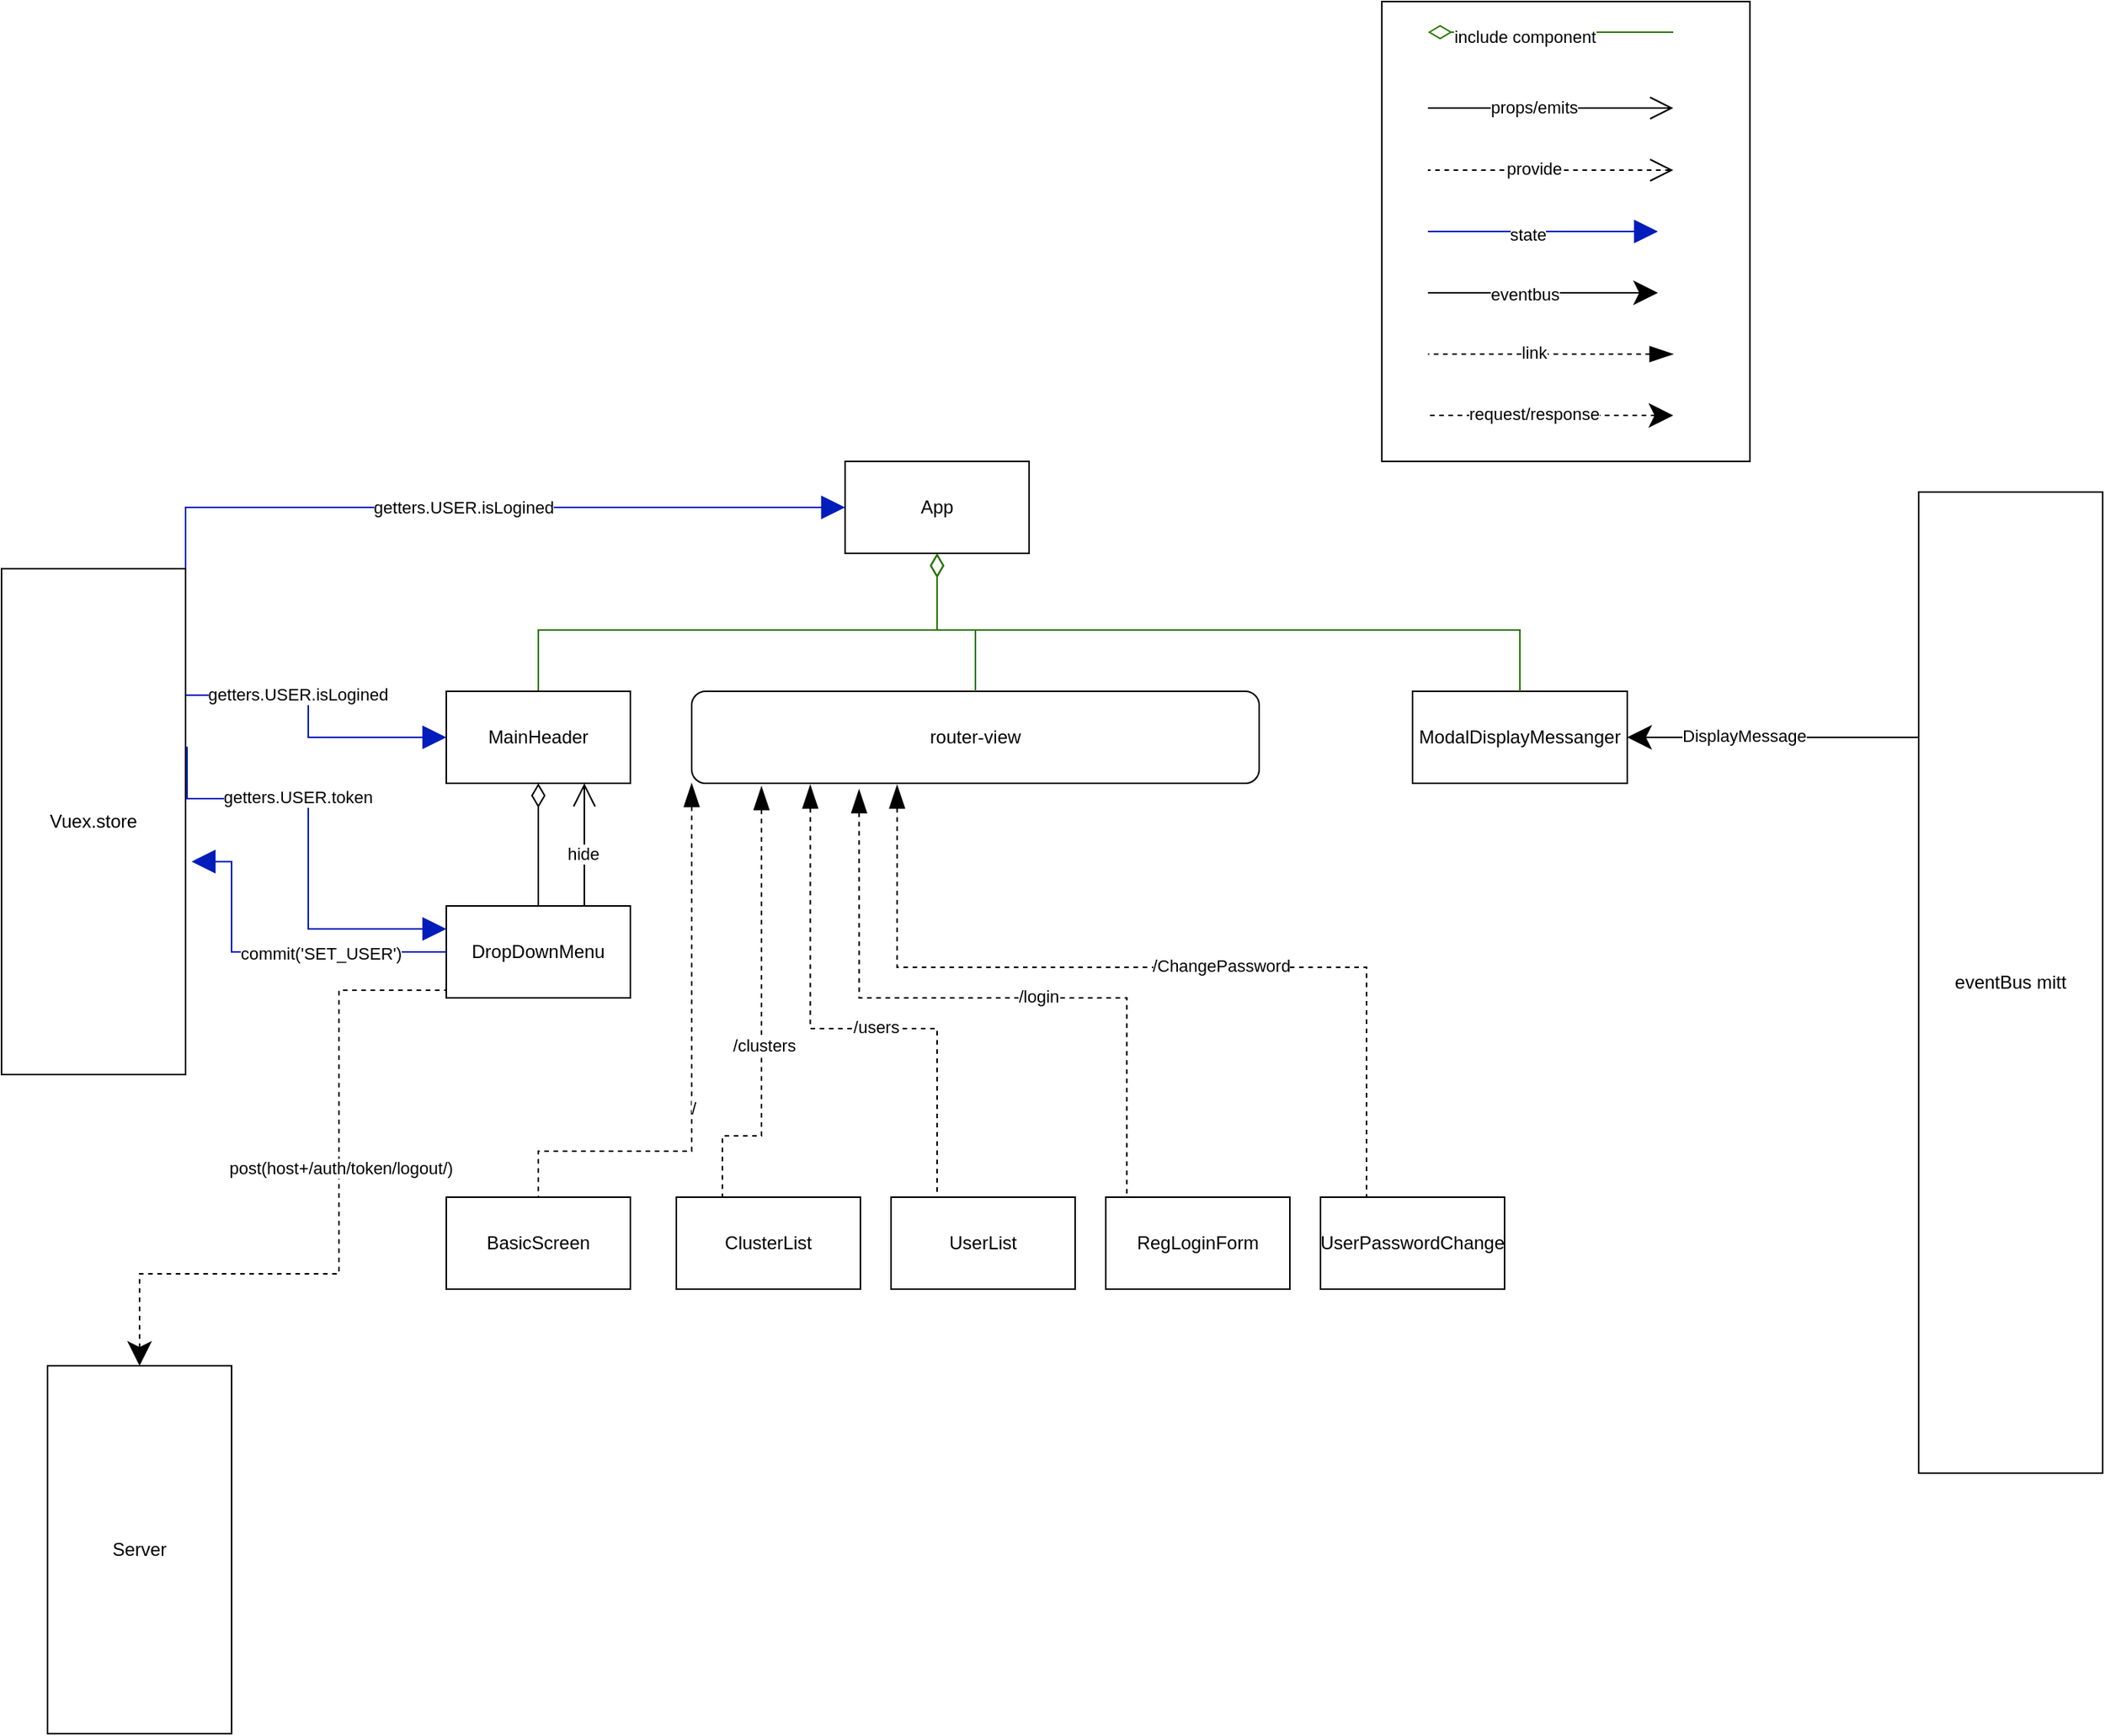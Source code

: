 <mxfile version="20.0.3" type="device" pages="2"><diagram id="BRg5sdqEhpMPduwk5DiK" name="App"><mxGraphModel dx="2352" dy="794" grid="1" gridSize="10" guides="1" tooltips="1" connect="1" arrows="1" fold="1" page="1" pageScale="1" pageWidth="827" pageHeight="1169" math="0" shadow="0"><root><mxCell id="0"/><mxCell id="1" parent="0"/><mxCell id="YlU4hmRFDypLsH3N8ewa-3" style="edgeStyle=orthogonalEdgeStyle;rounded=0;orthogonalLoop=1;jettySize=auto;html=1;exitX=0.5;exitY=1;exitDx=0;exitDy=0;entryX=0.5;entryY=0;entryDx=0;entryDy=0;startArrow=diamondThin;startFill=0;targetPerimeterSpacing=6;sourcePerimeterSpacing=4;endSize=7;startSize=13;endArrow=none;endFill=0;fillColor=#60a917;strokeColor=#2D7600;" edge="1" parent="1" source="YlU4hmRFDypLsH3N8ewa-1" target="YlU4hmRFDypLsH3N8ewa-2"><mxGeometry relative="1" as="geometry"/></mxCell><mxCell id="YlU4hmRFDypLsH3N8ewa-36" style="edgeStyle=orthogonalEdgeStyle;rounded=0;orthogonalLoop=1;jettySize=auto;html=1;exitX=0;exitY=0.5;exitDx=0;exitDy=0;entryX=1;entryY=0;entryDx=0;entryDy=0;startArrow=block;startFill=1;endArrow=none;endFill=0;startSize=13;endSize=13;sourcePerimeterSpacing=4;targetPerimeterSpacing=6;fillColor=#0050ef;strokeColor=#001DBC;" edge="1" parent="1" source="YlU4hmRFDypLsH3N8ewa-1" target="YlU4hmRFDypLsH3N8ewa-32"><mxGeometry relative="1" as="geometry"/></mxCell><mxCell id="YlU4hmRFDypLsH3N8ewa-37" value="getters.USER.isLogined" style="edgeLabel;html=1;align=center;verticalAlign=middle;resizable=0;points=[];" vertex="1" connectable="0" parent="YlU4hmRFDypLsH3N8ewa-36"><mxGeometry x="0.06" relative="1" as="geometry"><mxPoint as="offset"/></mxGeometry></mxCell><mxCell id="YlU4hmRFDypLsH3N8ewa-1" value="App" style="rounded=0;whiteSpace=wrap;html=1;" vertex="1" parent="1"><mxGeometry x="230" y="310" width="120" height="60" as="geometry"/></mxCell><mxCell id="YlU4hmRFDypLsH3N8ewa-33" style="edgeStyle=orthogonalEdgeStyle;rounded=0;orthogonalLoop=1;jettySize=auto;html=1;exitX=0;exitY=0.5;exitDx=0;exitDy=0;entryX=1;entryY=0.25;entryDx=0;entryDy=0;startArrow=block;startFill=1;endArrow=none;endFill=0;startSize=13;endSize=13;sourcePerimeterSpacing=4;targetPerimeterSpacing=6;fillColor=#0050ef;strokeColor=#001DBC;" edge="1" parent="1" source="YlU4hmRFDypLsH3N8ewa-2" target="YlU4hmRFDypLsH3N8ewa-32"><mxGeometry relative="1" as="geometry"/></mxCell><mxCell id="YlU4hmRFDypLsH3N8ewa-34" value="getters.USER.isLogined" style="edgeLabel;html=1;align=center;verticalAlign=middle;resizable=0;points=[];" vertex="1" connectable="0" parent="YlU4hmRFDypLsH3N8ewa-33"><mxGeometry x="0.265" y="-1" relative="1" as="geometry"><mxPoint as="offset"/></mxGeometry></mxCell><mxCell id="YlU4hmRFDypLsH3N8ewa-2" value="MainHeader" style="rounded=0;whiteSpace=wrap;html=1;" vertex="1" parent="1"><mxGeometry x="-30" y="460" width="120" height="60" as="geometry"/></mxCell><mxCell id="YlU4hmRFDypLsH3N8ewa-27" style="edgeStyle=orthogonalEdgeStyle;rounded=0;orthogonalLoop=1;jettySize=auto;html=1;exitX=1;exitY=0.5;exitDx=0;exitDy=0;entryX=0;entryY=0.25;entryDx=0;entryDy=0;startArrow=classic;startFill=1;endArrow=none;endFill=0;startSize=13;endSize=13;sourcePerimeterSpacing=4;targetPerimeterSpacing=6;" edge="1" parent="1" source="YlU4hmRFDypLsH3N8ewa-16" target="YlU4hmRFDypLsH3N8ewa-26"><mxGeometry relative="1" as="geometry"/></mxCell><mxCell id="YlU4hmRFDypLsH3N8ewa-28" value="DisplayMessage" style="edgeLabel;html=1;align=center;verticalAlign=middle;resizable=0;points=[];" vertex="1" connectable="0" parent="YlU4hmRFDypLsH3N8ewa-27"><mxGeometry x="-0.203" y="1" relative="1" as="geometry"><mxPoint as="offset"/></mxGeometry></mxCell><mxCell id="YlU4hmRFDypLsH3N8ewa-16" value="ModalDisplayMessanger" style="rounded=0;whiteSpace=wrap;html=1;" vertex="1" parent="1"><mxGeometry x="600" y="460" width="140" height="60" as="geometry"/></mxCell><mxCell id="YlU4hmRFDypLsH3N8ewa-20" style="edgeStyle=orthogonalEdgeStyle;rounded=0;orthogonalLoop=1;jettySize=auto;html=1;exitX=0.5;exitY=1;exitDx=0;exitDy=0;entryX=0.5;entryY=0;entryDx=0;entryDy=0;startArrow=diamondThin;startFill=0;targetPerimeterSpacing=6;sourcePerimeterSpacing=4;endSize=7;startSize=13;endArrow=none;endFill=0;fillColor=#60a917;strokeColor=#2D7600;" edge="1" parent="1" source="YlU4hmRFDypLsH3N8ewa-1" target="YlU4hmRFDypLsH3N8ewa-16"><mxGeometry relative="1" as="geometry"><mxPoint x="300" y="380" as="sourcePoint"/><mxPoint x="140" y="470" as="targetPoint"/></mxGeometry></mxCell><mxCell id="YlU4hmRFDypLsH3N8ewa-26" value="eventBus mitt" style="rounded=0;whiteSpace=wrap;html=1;" vertex="1" parent="1"><mxGeometry x="930" y="330" width="120" height="640" as="geometry"/></mxCell><mxCell id="YlU4hmRFDypLsH3N8ewa-30" value="DropDownMenu" style="rounded=0;whiteSpace=wrap;html=1;" vertex="1" parent="1"><mxGeometry x="-30" y="600" width="120" height="60" as="geometry"/></mxCell><mxCell id="YlU4hmRFDypLsH3N8ewa-31" style="edgeStyle=orthogonalEdgeStyle;rounded=0;orthogonalLoop=1;jettySize=auto;html=1;exitX=0.5;exitY=1;exitDx=0;exitDy=0;entryX=0.5;entryY=0;entryDx=0;entryDy=0;startArrow=diamondThin;startFill=0;targetPerimeterSpacing=6;sourcePerimeterSpacing=4;endSize=7;startSize=13;endArrow=none;endFill=0;" edge="1" parent="1" source="YlU4hmRFDypLsH3N8ewa-2" target="YlU4hmRFDypLsH3N8ewa-30"><mxGeometry relative="1" as="geometry"><mxPoint x="300" y="380" as="sourcePoint"/><mxPoint x="140" y="470" as="targetPoint"/></mxGeometry></mxCell><mxCell id="YlU4hmRFDypLsH3N8ewa-32" value="Vuex.store" style="rounded=0;whiteSpace=wrap;html=1;" vertex="1" parent="1"><mxGeometry x="-320" y="380" width="120" height="330" as="geometry"/></mxCell><mxCell id="YlU4hmRFDypLsH3N8ewa-42" value="router-view" style="rounded=1;whiteSpace=wrap;html=1;" vertex="1" parent="1"><mxGeometry x="130" y="460" width="370" height="60" as="geometry"/></mxCell><mxCell id="YlU4hmRFDypLsH3N8ewa-43" style="edgeStyle=orthogonalEdgeStyle;rounded=0;orthogonalLoop=1;jettySize=auto;html=1;exitX=0.5;exitY=1;exitDx=0;exitDy=0;entryX=0.5;entryY=0;entryDx=0;entryDy=0;startArrow=diamondThin;startFill=0;targetPerimeterSpacing=6;sourcePerimeterSpacing=4;endSize=7;startSize=13;endArrow=none;endFill=0;fillColor=#60a917;strokeColor=#2D7600;" edge="1" parent="1" source="YlU4hmRFDypLsH3N8ewa-1" target="YlU4hmRFDypLsH3N8ewa-42"><mxGeometry relative="1" as="geometry"><mxPoint x="360" y="350" as="sourcePoint"/><mxPoint x="540" y="440" as="targetPoint"/></mxGeometry></mxCell><mxCell id="YlU4hmRFDypLsH3N8ewa-44" style="edgeStyle=orthogonalEdgeStyle;rounded=0;orthogonalLoop=1;jettySize=auto;html=1;exitX=0.75;exitY=1;exitDx=0;exitDy=0;startArrow=open;startFill=0;targetPerimeterSpacing=6;sourcePerimeterSpacing=4;endSize=7;startSize=13;endArrow=none;endFill=0;entryX=0.75;entryY=0;entryDx=0;entryDy=0;" edge="1" parent="1" source="YlU4hmRFDypLsH3N8ewa-2" target="YlU4hmRFDypLsH3N8ewa-30"><mxGeometry relative="1" as="geometry"><mxPoint x="390" y="600" as="sourcePoint"/><mxPoint x="230" y="600" as="targetPoint"/></mxGeometry></mxCell><mxCell id="YlU4hmRFDypLsH3N8ewa-45" value="hide" style="edgeLabel;html=1;align=center;verticalAlign=middle;resizable=0;points=[];" vertex="1" connectable="0" parent="YlU4hmRFDypLsH3N8ewa-44"><mxGeometry x="0.138" y="-1" relative="1" as="geometry"><mxPoint as="offset"/></mxGeometry></mxCell><mxCell id="YlU4hmRFDypLsH3N8ewa-48" style="edgeStyle=orthogonalEdgeStyle;rounded=0;orthogonalLoop=1;jettySize=auto;html=1;exitX=0;exitY=0.25;exitDx=0;exitDy=0;entryX=1.008;entryY=0.352;entryDx=0;entryDy=0;startArrow=block;startFill=1;endArrow=none;endFill=0;startSize=13;endSize=13;sourcePerimeterSpacing=4;targetPerimeterSpacing=6;entryPerimeter=0;fillColor=#0050ef;strokeColor=#001DBC;" edge="1" parent="1" source="YlU4hmRFDypLsH3N8ewa-30" target="YlU4hmRFDypLsH3N8ewa-32"><mxGeometry relative="1" as="geometry"><mxPoint x="70.0" y="500" as="sourcePoint"/><mxPoint x="-140.0" y="482.5" as="targetPoint"/><Array as="points"><mxPoint x="-120" y="615"/><mxPoint x="-120" y="530"/><mxPoint x="-199" y="530"/></Array></mxGeometry></mxCell><mxCell id="YlU4hmRFDypLsH3N8ewa-49" value="getters.USER.token" style="edgeLabel;html=1;align=center;verticalAlign=middle;resizable=0;points=[];" vertex="1" connectable="0" parent="YlU4hmRFDypLsH3N8ewa-48"><mxGeometry x="0.265" y="-1" relative="1" as="geometry"><mxPoint as="offset"/></mxGeometry></mxCell><mxCell id="YlU4hmRFDypLsH3N8ewa-50" value="Server" style="rounded=0;whiteSpace=wrap;html=1;" vertex="1" parent="1"><mxGeometry x="-290" y="900" width="120" height="240" as="geometry"/></mxCell><mxCell id="YlU4hmRFDypLsH3N8ewa-53" style="edgeStyle=orthogonalEdgeStyle;rounded=0;orthogonalLoop=1;jettySize=auto;html=1;exitX=0.5;exitY=0;exitDx=0;exitDy=0;startArrow=classic;startFill=1;targetPerimeterSpacing=6;sourcePerimeterSpacing=4;endSize=7;startSize=13;endArrow=none;endFill=0;dashed=1;entryX=0;entryY=0.75;entryDx=0;entryDy=0;" edge="1" parent="1" source="YlU4hmRFDypLsH3N8ewa-50" target="YlU4hmRFDypLsH3N8ewa-30"><mxGeometry relative="1" as="geometry"><mxPoint x="110" y="790" as="sourcePoint"/><mxPoint x="-50" y="790" as="targetPoint"/><Array as="points"><mxPoint x="-230" y="840"/><mxPoint x="-100" y="840"/><mxPoint x="-100" y="655"/><mxPoint x="-30" y="655"/></Array></mxGeometry></mxCell><mxCell id="YlU4hmRFDypLsH3N8ewa-54" value="post(host+/auth/token/logout/)" style="edgeLabel;html=1;align=center;verticalAlign=middle;resizable=0;points=[];" vertex="1" connectable="0" parent="YlU4hmRFDypLsH3N8ewa-53"><mxGeometry x="0.138" y="-1" relative="1" as="geometry"><mxPoint as="offset"/></mxGeometry></mxCell><mxCell id="YlU4hmRFDypLsH3N8ewa-55" value="" style="group" vertex="1" connectable="0" parent="1"><mxGeometry x="580" y="10" width="240" height="300" as="geometry"/></mxCell><mxCell id="YlU4hmRFDypLsH3N8ewa-13" value="" style="rounded=0;whiteSpace=wrap;html=1;" vertex="1" parent="YlU4hmRFDypLsH3N8ewa-55"><mxGeometry width="240" height="300" as="geometry"/></mxCell><mxCell id="YlU4hmRFDypLsH3N8ewa-4" style="edgeStyle=orthogonalEdgeStyle;rounded=0;orthogonalLoop=1;jettySize=auto;html=1;startArrow=none;startFill=0;targetPerimeterSpacing=6;sourcePerimeterSpacing=4;endSize=13;startSize=13;endArrow=diamondThin;endFill=0;fillColor=#60a917;strokeColor=#2D7600;" edge="1" parent="YlU4hmRFDypLsH3N8ewa-55"><mxGeometry relative="1" as="geometry"><mxPoint x="190" y="20" as="sourcePoint"/><mxPoint x="30" y="20" as="targetPoint"/></mxGeometry></mxCell><mxCell id="YlU4hmRFDypLsH3N8ewa-5" value="include component" style="edgeLabel;html=1;align=center;verticalAlign=middle;resizable=0;points=[];" vertex="1" connectable="0" parent="YlU4hmRFDypLsH3N8ewa-4"><mxGeometry x="0.225" y="3" relative="1" as="geometry"><mxPoint x="1" as="offset"/></mxGeometry></mxCell><mxCell id="YlU4hmRFDypLsH3N8ewa-6" style="edgeStyle=orthogonalEdgeStyle;rounded=0;orthogonalLoop=1;jettySize=auto;html=1;exitX=0.5;exitY=1;exitDx=0;exitDy=0;startArrow=open;startFill=0;targetPerimeterSpacing=6;sourcePerimeterSpacing=4;endSize=7;startSize=13;endArrow=none;endFill=0;" edge="1" parent="YlU4hmRFDypLsH3N8ewa-55"><mxGeometry relative="1" as="geometry"><mxPoint x="190" y="69.5" as="sourcePoint"/><mxPoint x="30" y="69.5" as="targetPoint"/></mxGeometry></mxCell><mxCell id="YlU4hmRFDypLsH3N8ewa-7" value="props/emits" style="edgeLabel;html=1;align=center;verticalAlign=middle;resizable=0;points=[];" vertex="1" connectable="0" parent="YlU4hmRFDypLsH3N8ewa-6"><mxGeometry x="0.138" y="-1" relative="1" as="geometry"><mxPoint as="offset"/></mxGeometry></mxCell><mxCell id="YlU4hmRFDypLsH3N8ewa-8" style="edgeStyle=orthogonalEdgeStyle;rounded=0;orthogonalLoop=1;jettySize=auto;html=1;exitX=0.5;exitY=1;exitDx=0;exitDy=0;startArrow=open;startFill=0;targetPerimeterSpacing=6;sourcePerimeterSpacing=4;endSize=7;startSize=13;endArrow=none;endFill=0;dashed=1;" edge="1" parent="YlU4hmRFDypLsH3N8ewa-55"><mxGeometry relative="1" as="geometry"><mxPoint x="190" y="110" as="sourcePoint"/><mxPoint x="30" y="110" as="targetPoint"/></mxGeometry></mxCell><mxCell id="YlU4hmRFDypLsH3N8ewa-9" value="provide" style="edgeLabel;html=1;align=center;verticalAlign=middle;resizable=0;points=[];" vertex="1" connectable="0" parent="YlU4hmRFDypLsH3N8ewa-8"><mxGeometry x="0.138" y="-1" relative="1" as="geometry"><mxPoint as="offset"/></mxGeometry></mxCell><mxCell id="YlU4hmRFDypLsH3N8ewa-10" value="" style="endArrow=block;html=1;rounded=0;startSize=13;endSize=13;sourcePerimeterSpacing=4;targetPerimeterSpacing=6;startArrow=none;startFill=0;endFill=1;fillColor=#0050ef;strokeColor=#001DBC;" edge="1" parent="YlU4hmRFDypLsH3N8ewa-55"><mxGeometry width="50" height="50" relative="1" as="geometry"><mxPoint x="30" y="150" as="sourcePoint"/><mxPoint x="180" y="150" as="targetPoint"/></mxGeometry></mxCell><mxCell id="YlU4hmRFDypLsH3N8ewa-12" value="state" style="edgeLabel;html=1;align=center;verticalAlign=middle;resizable=0;points=[];" vertex="1" connectable="0" parent="YlU4hmRFDypLsH3N8ewa-10"><mxGeometry x="-0.133" y="-2" relative="1" as="geometry"><mxPoint as="offset"/></mxGeometry></mxCell><mxCell id="YlU4hmRFDypLsH3N8ewa-21" value="" style="endArrow=classic;html=1;rounded=0;startSize=13;endSize=13;sourcePerimeterSpacing=4;targetPerimeterSpacing=6;startArrow=none;startFill=0;endFill=1;" edge="1" parent="YlU4hmRFDypLsH3N8ewa-55"><mxGeometry width="50" height="50" relative="1" as="geometry"><mxPoint x="30" y="190" as="sourcePoint"/><mxPoint x="180" y="190" as="targetPoint"/></mxGeometry></mxCell><mxCell id="YlU4hmRFDypLsH3N8ewa-25" value="eventbus" style="edgeLabel;html=1;align=center;verticalAlign=middle;resizable=0;points=[];" vertex="1" connectable="0" parent="YlU4hmRFDypLsH3N8ewa-21"><mxGeometry x="-0.16" y="-1" relative="1" as="geometry"><mxPoint as="offset"/></mxGeometry></mxCell><mxCell id="YlU4hmRFDypLsH3N8ewa-40" style="edgeStyle=orthogonalEdgeStyle;rounded=0;orthogonalLoop=1;jettySize=auto;html=1;exitX=0.5;exitY=1;exitDx=0;exitDy=0;startArrow=blockThin;startFill=1;targetPerimeterSpacing=6;sourcePerimeterSpacing=4;endSize=7;startSize=13;endArrow=none;endFill=0;dashed=1;" edge="1" parent="YlU4hmRFDypLsH3N8ewa-55"><mxGeometry relative="1" as="geometry"><mxPoint x="190" y="230" as="sourcePoint"/><mxPoint x="30" y="230" as="targetPoint"/></mxGeometry></mxCell><mxCell id="YlU4hmRFDypLsH3N8ewa-41" value="link" style="edgeLabel;html=1;align=center;verticalAlign=middle;resizable=0;points=[];" vertex="1" connectable="0" parent="YlU4hmRFDypLsH3N8ewa-40"><mxGeometry x="0.138" y="-1" relative="1" as="geometry"><mxPoint as="offset"/></mxGeometry></mxCell><mxCell id="YlU4hmRFDypLsH3N8ewa-46" style="edgeStyle=orthogonalEdgeStyle;rounded=0;orthogonalLoop=1;jettySize=auto;html=1;exitX=0.5;exitY=1;exitDx=0;exitDy=0;startArrow=classic;startFill=1;targetPerimeterSpacing=6;sourcePerimeterSpacing=4;endSize=7;startSize=13;endArrow=none;endFill=0;dashed=1;" edge="1" parent="YlU4hmRFDypLsH3N8ewa-55"><mxGeometry relative="1" as="geometry"><mxPoint x="190" y="270" as="sourcePoint"/><mxPoint x="30" y="270" as="targetPoint"/></mxGeometry></mxCell><mxCell id="YlU4hmRFDypLsH3N8ewa-47" value="request/response" style="edgeLabel;html=1;align=center;verticalAlign=middle;resizable=0;points=[];" vertex="1" connectable="0" parent="YlU4hmRFDypLsH3N8ewa-46"><mxGeometry x="0.138" y="-1" relative="1" as="geometry"><mxPoint as="offset"/></mxGeometry></mxCell><mxCell id="YlU4hmRFDypLsH3N8ewa-56" value="BasicScreen" style="rounded=0;whiteSpace=wrap;html=1;" vertex="1" parent="1"><mxGeometry x="-30" y="790" width="120" height="60" as="geometry"/></mxCell><mxCell id="YlU4hmRFDypLsH3N8ewa-57" style="edgeStyle=orthogonalEdgeStyle;rounded=0;orthogonalLoop=1;jettySize=auto;html=1;startArrow=blockThin;startFill=1;targetPerimeterSpacing=6;sourcePerimeterSpacing=4;endSize=7;startSize=13;endArrow=none;endFill=0;dashed=1;entryX=0.5;entryY=0;entryDx=0;entryDy=0;exitX=0;exitY=1;exitDx=0;exitDy=0;" edge="1" parent="1" source="YlU4hmRFDypLsH3N8ewa-42" target="YlU4hmRFDypLsH3N8ewa-56"><mxGeometry relative="1" as="geometry"><mxPoint x="250" y="520" as="sourcePoint"/><mxPoint x="240" y="800" as="targetPoint"/><Array as="points"><mxPoint x="130" y="760"/><mxPoint x="30" y="760"/></Array></mxGeometry></mxCell><mxCell id="YlU4hmRFDypLsH3N8ewa-59" value="/" style="edgeLabel;html=1;align=center;verticalAlign=middle;resizable=0;points=[];" vertex="1" connectable="0" parent="YlU4hmRFDypLsH3N8ewa-57"><mxGeometry x="0.147" y="1" relative="1" as="geometry"><mxPoint as="offset"/></mxGeometry></mxCell><mxCell id="YlU4hmRFDypLsH3N8ewa-60" value="ClusterList" style="rounded=0;whiteSpace=wrap;html=1;" vertex="1" parent="1"><mxGeometry x="120" y="790" width="120" height="60" as="geometry"/></mxCell><mxCell id="YlU4hmRFDypLsH3N8ewa-61" style="edgeStyle=orthogonalEdgeStyle;rounded=0;orthogonalLoop=1;jettySize=auto;html=1;startArrow=blockThin;startFill=1;targetPerimeterSpacing=6;sourcePerimeterSpacing=4;endSize=7;startSize=13;endArrow=none;endFill=0;dashed=1;entryX=0.25;entryY=0;entryDx=0;entryDy=0;exitX=0.123;exitY=1.033;exitDx=0;exitDy=0;exitPerimeter=0;" edge="1" parent="1" source="YlU4hmRFDypLsH3N8ewa-42" target="YlU4hmRFDypLsH3N8ewa-60"><mxGeometry relative="1" as="geometry"><mxPoint x="200" y="530" as="sourcePoint"/><mxPoint x="160" y="790" as="targetPoint"/><Array as="points"><mxPoint x="176" y="750"/><mxPoint x="150" y="750"/></Array></mxGeometry></mxCell><mxCell id="YlU4hmRFDypLsH3N8ewa-62" value="/clusters" style="edgeLabel;html=1;align=center;verticalAlign=middle;resizable=0;points=[];" vertex="1" connectable="0" parent="YlU4hmRFDypLsH3N8ewa-61"><mxGeometry x="0.147" y="1" relative="1" as="geometry"><mxPoint as="offset"/></mxGeometry></mxCell><mxCell id="YlU4hmRFDypLsH3N8ewa-63" value="UserList" style="rounded=0;whiteSpace=wrap;html=1;" vertex="1" parent="1"><mxGeometry x="260" y="790" width="120" height="60" as="geometry"/></mxCell><mxCell id="YlU4hmRFDypLsH3N8ewa-65" style="edgeStyle=orthogonalEdgeStyle;rounded=0;orthogonalLoop=1;jettySize=auto;html=1;startArrow=blockThin;startFill=1;targetPerimeterSpacing=6;sourcePerimeterSpacing=4;endSize=7;startSize=13;endArrow=none;endFill=0;dashed=1;entryX=0.25;entryY=0;entryDx=0;entryDy=0;exitX=0.209;exitY=1.017;exitDx=0;exitDy=0;exitPerimeter=0;" edge="1" parent="1" source="YlU4hmRFDypLsH3N8ewa-42" target="YlU4hmRFDypLsH3N8ewa-63"><mxGeometry relative="1" as="geometry"><mxPoint x="210" y="580" as="sourcePoint"/><mxPoint x="270" y="818.02" as="targetPoint"/><Array as="points"><mxPoint x="207" y="680"/><mxPoint x="290" y="680"/></Array></mxGeometry></mxCell><mxCell id="YlU4hmRFDypLsH3N8ewa-66" value="/users" style="edgeLabel;html=1;align=center;verticalAlign=middle;resizable=0;points=[];" vertex="1" connectable="0" parent="YlU4hmRFDypLsH3N8ewa-65"><mxGeometry x="0.147" y="1" relative="1" as="geometry"><mxPoint as="offset"/></mxGeometry></mxCell><mxCell id="YlU4hmRFDypLsH3N8ewa-67" value="RegLoginForm" style="rounded=0;whiteSpace=wrap;html=1;" vertex="1" parent="1"><mxGeometry x="400" y="790" width="120" height="60" as="geometry"/></mxCell><mxCell id="YlU4hmRFDypLsH3N8ewa-68" style="edgeStyle=orthogonalEdgeStyle;rounded=0;orthogonalLoop=1;jettySize=auto;html=1;startArrow=blockThin;startFill=1;targetPerimeterSpacing=6;sourcePerimeterSpacing=4;endSize=7;startSize=13;endArrow=none;endFill=0;dashed=1;entryX=0.25;entryY=0;entryDx=0;entryDy=0;exitX=0.295;exitY=1.067;exitDx=0;exitDy=0;exitPerimeter=0;" edge="1" parent="1" source="YlU4hmRFDypLsH3N8ewa-42"><mxGeometry relative="1" as="geometry"><mxPoint x="331.03" y="521.02" as="sourcePoint"/><mxPoint x="413.7" y="790" as="targetPoint"/><Array as="points"><mxPoint x="239" y="660"/><mxPoint x="414" y="660"/></Array></mxGeometry></mxCell><mxCell id="YlU4hmRFDypLsH3N8ewa-69" value="/login" style="edgeLabel;html=1;align=center;verticalAlign=middle;resizable=0;points=[];" vertex="1" connectable="0" parent="YlU4hmRFDypLsH3N8ewa-68"><mxGeometry x="0.147" y="1" relative="1" as="geometry"><mxPoint as="offset"/></mxGeometry></mxCell><mxCell id="YlU4hmRFDypLsH3N8ewa-70" value="UserPasswordChange" style="rounded=0;whiteSpace=wrap;html=1;" vertex="1" parent="1"><mxGeometry x="540" y="790" width="120" height="60" as="geometry"/></mxCell><mxCell id="YlU4hmRFDypLsH3N8ewa-72" style="edgeStyle=orthogonalEdgeStyle;rounded=0;orthogonalLoop=1;jettySize=auto;html=1;startArrow=blockThin;startFill=1;targetPerimeterSpacing=6;sourcePerimeterSpacing=4;endSize=7;startSize=13;endArrow=none;endFill=0;dashed=1;entryX=0.25;entryY=0;entryDx=0;entryDy=0;exitX=0.362;exitY=1.017;exitDx=0;exitDy=0;exitPerimeter=0;" edge="1" parent="1" source="YlU4hmRFDypLsH3N8ewa-42" target="YlU4hmRFDypLsH3N8ewa-70"><mxGeometry relative="1" as="geometry"><mxPoint x="414.0" y="530" as="sourcePoint"/><mxPoint x="588.55" y="795.98" as="targetPoint"/><Array as="points"><mxPoint x="264" y="640"/><mxPoint x="570" y="640"/></Array></mxGeometry></mxCell><mxCell id="YlU4hmRFDypLsH3N8ewa-73" value="/ChangePassword" style="edgeLabel;html=1;align=center;verticalAlign=middle;resizable=0;points=[];" vertex="1" connectable="0" parent="YlU4hmRFDypLsH3N8ewa-72"><mxGeometry x="0.147" y="1" relative="1" as="geometry"><mxPoint as="offset"/></mxGeometry></mxCell><mxCell id="YlU4hmRFDypLsH3N8ewa-74" style="edgeStyle=orthogonalEdgeStyle;rounded=0;orthogonalLoop=1;jettySize=auto;html=1;exitX=1.033;exitY=0.579;exitDx=0;exitDy=0;entryX=0;entryY=0.5;entryDx=0;entryDy=0;startArrow=block;startFill=1;endArrow=none;endFill=0;startSize=13;endSize=13;sourcePerimeterSpacing=4;targetPerimeterSpacing=6;exitPerimeter=0;fillColor=#0050ef;strokeColor=#001DBC;" edge="1" parent="1" source="YlU4hmRFDypLsH3N8ewa-32" target="YlU4hmRFDypLsH3N8ewa-30"><mxGeometry relative="1" as="geometry"><mxPoint x="-20" y="625" as="sourcePoint"/><mxPoint x="-139.04" y="516.16" as="targetPoint"/><Array as="points"><mxPoint x="-170" y="571"/><mxPoint x="-170" y="630"/></Array></mxGeometry></mxCell><mxCell id="YlU4hmRFDypLsH3N8ewa-76" value="commit('SET_USER')" style="edgeLabel;html=1;align=center;verticalAlign=middle;resizable=0;points=[];" vertex="1" connectable="0" parent="YlU4hmRFDypLsH3N8ewa-74"><mxGeometry x="0.273" y="-1" relative="1" as="geometry"><mxPoint as="offset"/></mxGeometry></mxCell></root></mxGraphModel></diagram><diagram id="f2Zq9hb_adQnPthuFZDt" name="BasicScreen"><mxGraphModel dx="2098" dy="1831" grid="1" gridSize="10" guides="1" tooltips="1" connect="1" arrows="1" fold="1" page="1" pageScale="1" pageWidth="827" pageHeight="1169" math="0" shadow="0"><root><mxCell id="0"/><mxCell id="1" parent="0"/><mxCell id="z696LlL_89be_4u6ySXX-1" value="BasicScreen" style="rounded=0;whiteSpace=wrap;html=1;" vertex="1" parent="1"><mxGeometry x="9" y="300" width="750" height="60" as="geometry"/></mxCell><mxCell id="PQFBNVXRLcSllOtc73Fa-1" value="DeviceInList" style="rounded=0;whiteSpace=wrap;html=1;" vertex="1" parent="1"><mxGeometry x="-100" y="525" width="120" height="60" as="geometry"/></mxCell><mxCell id="PQFBNVXRLcSllOtc73Fa-2" value="DeviceDetailed" style="rounded=0;whiteSpace=wrap;html=1;" vertex="1" parent="1"><mxGeometry x="160" y="520" width="120" height="60" as="geometry"/></mxCell><mxCell id="PQFBNVXRLcSllOtc73Fa-3" value="PlusIcon" style="rounded=0;whiteSpace=wrap;html=1;" vertex="1" parent="1"><mxGeometry x="324" y="520" width="120" height="60" as="geometry"/></mxCell><mxCell id="PQFBNVXRLcSllOtc73Fa-4" value="DeviceRegisterForm" style="rounded=0;whiteSpace=wrap;html=1;" vertex="1" parent="1"><mxGeometry x="480" y="520" width="120" height="60" as="geometry"/></mxCell><mxCell id="PQFBNVXRLcSllOtc73Fa-5" value="ClusterEditForm" style="rounded=0;whiteSpace=wrap;html=1;" vertex="1" parent="1"><mxGeometry x="650" y="520" width="120" height="60" as="geometry"/></mxCell><mxCell id="iG8RmMT3z_0Euqzioqz4-1" style="edgeStyle=orthogonalEdgeStyle;rounded=0;orthogonalLoop=1;jettySize=auto;html=1;exitX=0.5;exitY=1;exitDx=0;exitDy=0;entryX=0.25;entryY=0;entryDx=0;entryDy=0;startArrow=diamondThin;startFill=0;targetPerimeterSpacing=6;sourcePerimeterSpacing=4;endSize=7;startSize=13;endArrow=none;endFill=0;fillColor=#008a00;strokeColor=#005700;" edge="1" parent="1" source="z696LlL_89be_4u6ySXX-1" target="PQFBNVXRLcSllOtc73Fa-1"><mxGeometry relative="1" as="geometry"><mxPoint x="200" y="650" as="sourcePoint"/><mxPoint x="-60" y="740" as="targetPoint"/><Array as="points"><mxPoint x="384" y="420"/><mxPoint x="-70" y="420"/></Array></mxGeometry></mxCell><mxCell id="iG8RmMT3z_0Euqzioqz4-4" style="edgeStyle=orthogonalEdgeStyle;rounded=0;orthogonalLoop=1;jettySize=auto;html=1;exitX=0.5;exitY=1;exitDx=0;exitDy=0;entryX=0.5;entryY=0;entryDx=0;entryDy=0;startArrow=diamondThin;startFill=0;targetPerimeterSpacing=6;sourcePerimeterSpacing=4;endSize=7;startSize=13;endArrow=none;endFill=0;fillColor=#008a00;strokeColor=#005700;" edge="1" parent="1" source="z696LlL_89be_4u6ySXX-1" target="PQFBNVXRLcSllOtc73Fa-2"><mxGeometry relative="1" as="geometry"><mxPoint x="394" y="390" as="sourcePoint"/><mxPoint x="60" y="460" as="targetPoint"/><Array as="points"><mxPoint x="384" y="420"/><mxPoint x="220" y="420"/></Array></mxGeometry></mxCell><mxCell id="iG8RmMT3z_0Euqzioqz4-6" style="edgeStyle=orthogonalEdgeStyle;rounded=0;orthogonalLoop=1;jettySize=auto;html=1;exitX=0.5;exitY=1;exitDx=0;exitDy=0;entryX=0.5;entryY=0;entryDx=0;entryDy=0;startArrow=diamondThin;startFill=0;targetPerimeterSpacing=6;sourcePerimeterSpacing=4;endSize=7;startSize=13;endArrow=none;endFill=0;fillColor=#008a00;strokeColor=#005700;" edge="1" parent="1" source="z696LlL_89be_4u6ySXX-1" target="PQFBNVXRLcSllOtc73Fa-3"><mxGeometry relative="1" as="geometry"><mxPoint x="394" y="390" as="sourcePoint"/><mxPoint x="240" y="460" as="targetPoint"/><Array as="points"><mxPoint x="384" y="440"/><mxPoint x="384" y="440"/></Array></mxGeometry></mxCell><mxCell id="iG8RmMT3z_0Euqzioqz4-7" style="edgeStyle=orthogonalEdgeStyle;rounded=0;orthogonalLoop=1;jettySize=auto;html=1;exitX=0.5;exitY=1;exitDx=0;exitDy=0;entryX=0.75;entryY=0;entryDx=0;entryDy=0;startArrow=diamondThin;startFill=0;targetPerimeterSpacing=6;sourcePerimeterSpacing=4;endSize=7;startSize=13;endArrow=none;endFill=0;fillColor=#60a917;strokeColor=#2D7600;" edge="1" parent="1" source="z696LlL_89be_4u6ySXX-1" target="PQFBNVXRLcSllOtc73Fa-4"><mxGeometry relative="1" as="geometry"><mxPoint x="550" y="360" as="sourcePoint"/><mxPoint x="550" y="430" as="targetPoint"/><Array as="points"><mxPoint x="384" y="420"/><mxPoint x="570" y="420"/></Array></mxGeometry></mxCell><mxCell id="iG8RmMT3z_0Euqzioqz4-8" style="edgeStyle=orthogonalEdgeStyle;rounded=0;orthogonalLoop=1;jettySize=auto;html=1;exitX=0.5;exitY=1;exitDx=0;exitDy=0;entryX=0.75;entryY=0;entryDx=0;entryDy=0;startArrow=diamondThin;startFill=0;targetPerimeterSpacing=6;sourcePerimeterSpacing=4;endSize=7;startSize=13;endArrow=none;endFill=0;fillColor=#008a00;strokeColor=#005700;" edge="1" parent="1" source="z696LlL_89be_4u6ySXX-1" target="PQFBNVXRLcSllOtc73Fa-5"><mxGeometry relative="1" as="geometry"><mxPoint x="530" y="320" as="sourcePoint"/><mxPoint x="716" y="390" as="targetPoint"/><Array as="points"><mxPoint x="384" y="420"/><mxPoint x="730" y="420"/></Array></mxGeometry></mxCell><mxCell id="x5ZLXvskeS7SPtN-PZgW-1" style="edgeStyle=orthogonalEdgeStyle;rounded=0;orthogonalLoop=1;jettySize=auto;html=1;startArrow=open;startFill=0;targetPerimeterSpacing=6;sourcePerimeterSpacing=4;endSize=7;startSize=13;endArrow=none;endFill=0;entryX=0.096;entryY=1.1;entryDx=0;entryDy=0;entryPerimeter=0;exitX=0.5;exitY=0;exitDx=0;exitDy=0;" edge="1" parent="1" source="PQFBNVXRLcSllOtc73Fa-1" target="z696LlL_89be_4u6ySXX-1"><mxGeometry relative="1" as="geometry"><mxPoint x="130" y="440" as="sourcePoint"/><mxPoint x="50" y="340" as="targetPoint"/></mxGeometry></mxCell><mxCell id="x5ZLXvskeS7SPtN-PZgW-2" value="dev" style="edgeLabel;html=1;align=center;verticalAlign=middle;resizable=0;points=[];" vertex="1" connectable="0" parent="x5ZLXvskeS7SPtN-PZgW-1"><mxGeometry x="0.138" y="-1" relative="1" as="geometry"><mxPoint as="offset"/></mxGeometry></mxCell><mxCell id="PGeVbjOuoEHiFFvSB00B-3" style="edgeStyle=orthogonalEdgeStyle;rounded=0;orthogonalLoop=1;jettySize=auto;html=1;startArrow=open;startFill=0;targetPerimeterSpacing=6;sourcePerimeterSpacing=4;endSize=7;startSize=13;endArrow=none;endFill=0;entryX=0.243;entryY=1.05;entryDx=0;entryDy=0;entryPerimeter=0;exitX=0.25;exitY=0;exitDx=0;exitDy=0;" edge="1" parent="1" source="PQFBNVXRLcSllOtc73Fa-2" target="z696LlL_89be_4u6ySXX-1"><mxGeometry relative="1" as="geometry"><mxPoint x="200" y="510" as="sourcePoint"/><mxPoint x="91" y="376" as="targetPoint"/><Array as="points"><mxPoint x="190" y="365"/><mxPoint x="191" y="365"/></Array></mxGeometry></mxCell><mxCell id="PGeVbjOuoEHiFFvSB00B-4" value="dev" style="edgeLabel;html=1;align=center;verticalAlign=middle;resizable=0;points=[];" vertex="1" connectable="0" parent="PGeVbjOuoEHiFFvSB00B-3"><mxGeometry x="0.138" y="-1" relative="1" as="geometry"><mxPoint as="offset"/></mxGeometry></mxCell><mxCell id="PGeVbjOuoEHiFFvSB00B-6" style="edgeStyle=orthogonalEdgeStyle;rounded=0;orthogonalLoop=1;jettySize=auto;html=1;startArrow=open;startFill=0;targetPerimeterSpacing=6;sourcePerimeterSpacing=4;endSize=7;startSize=13;endArrow=none;endFill=0;entryX=0.417;entryY=-0.033;entryDx=0;entryDy=0;entryPerimeter=0;exitX=0.268;exitY=1.017;exitDx=0;exitDy=0;exitPerimeter=0;" edge="1" parent="1" source="z696LlL_89be_4u6ySXX-1" target="PQFBNVXRLcSllOtc73Fa-2"><mxGeometry relative="1" as="geometry"><mxPoint x="290" y="390" as="sourcePoint"/><mxPoint x="201.25" y="373" as="targetPoint"/><Array as="points"><mxPoint x="210" y="370"/><mxPoint x="210" y="370"/></Array></mxGeometry></mxCell><mxCell id="PGeVbjOuoEHiFFvSB00B-7" value="clusterset" style="edgeLabel;html=1;align=center;verticalAlign=middle;resizable=0;points=[];" vertex="1" connectable="0" parent="PGeVbjOuoEHiFFvSB00B-6"><mxGeometry x="0.138" y="-1" relative="1" as="geometry"><mxPoint as="offset"/></mxGeometry></mxCell><mxCell id="OXCYcWte6D0twuv07f_k-1" style="edgeStyle=orthogonalEdgeStyle;rounded=0;orthogonalLoop=1;jettySize=auto;html=1;startArrow=open;startFill=0;targetPerimeterSpacing=6;sourcePerimeterSpacing=4;endSize=7;startSize=13;endArrow=none;endFill=0;entryX=0.425;entryY=0.033;entryDx=0;entryDy=0;entryPerimeter=0;exitX=0.699;exitY=1;exitDx=0;exitDy=0;exitPerimeter=0;" edge="1" parent="1" source="z696LlL_89be_4u6ySXX-1" target="PQFBNVXRLcSllOtc73Fa-4"><mxGeometry relative="1" as="geometry"><mxPoint x="530" y="360" as="sourcePoint"/><mxPoint x="530.04" y="507" as="targetPoint"/><Array as="points"><mxPoint x="533" y="430"/><mxPoint x="530" y="430"/></Array></mxGeometry></mxCell><mxCell id="OXCYcWte6D0twuv07f_k-2" value="hide" style="edgeLabel;html=1;align=center;verticalAlign=middle;resizable=0;points=[];" vertex="1" connectable="0" parent="OXCYcWte6D0twuv07f_k-1"><mxGeometry x="0.138" y="-1" relative="1" as="geometry"><mxPoint as="offset"/></mxGeometry></mxCell><mxCell id="OXCYcWte6D0twuv07f_k-3" style="edgeStyle=orthogonalEdgeStyle;rounded=0;orthogonalLoop=1;jettySize=auto;html=1;startArrow=open;startFill=0;targetPerimeterSpacing=6;sourcePerimeterSpacing=4;endSize=7;startSize=13;endArrow=none;endFill=0;entryX=0.342;entryY=-0.017;entryDx=0;entryDy=0;entryPerimeter=0;exitX=0.9;exitY=1.033;exitDx=0;exitDy=0;exitPerimeter=0;" edge="1" parent="1" source="z696LlL_89be_4u6ySXX-1" target="PQFBNVXRLcSllOtc73Fa-5"><mxGeometry relative="1" as="geometry"><mxPoint x="691.6" y="370" as="sourcePoint"/><mxPoint x="689.35" y="521.98" as="targetPoint"/><Array as="points"><mxPoint x="684" y="440"/><mxPoint x="689" y="440"/><mxPoint x="689" y="509"/></Array></mxGeometry></mxCell><mxCell id="OXCYcWte6D0twuv07f_k-4" value="hide" style="edgeLabel;html=1;align=center;verticalAlign=middle;resizable=0;points=[];" vertex="1" connectable="0" parent="OXCYcWte6D0twuv07f_k-3"><mxGeometry x="0.138" y="-1" relative="1" as="geometry"><mxPoint as="offset"/></mxGeometry></mxCell><mxCell id="OXCYcWte6D0twuv07f_k-5" style="edgeStyle=orthogonalEdgeStyle;rounded=0;orthogonalLoop=1;jettySize=auto;html=1;startArrow=open;startFill=0;targetPerimeterSpacing=6;sourcePerimeterSpacing=4;endSize=7;startSize=13;endArrow=none;endFill=0;entryX=0.75;entryY=0;entryDx=0;entryDy=0;exitX=0.128;exitY=1;exitDx=0;exitDy=0;exitPerimeter=0;" edge="1" parent="1" source="z696LlL_89be_4u6ySXX-1" target="PQFBNVXRLcSllOtc73Fa-1"><mxGeometry relative="1" as="geometry"><mxPoint x="130" y="371.02" as="sourcePoint"/><mxPoint x="130.04" y="518.02" as="targetPoint"/><Array as="points"><mxPoint x="105" y="480"/><mxPoint x="-10" y="480"/></Array></mxGeometry></mxCell><mxCell id="OXCYcWte6D0twuv07f_k-6" value="click" style="edgeLabel;html=1;align=center;verticalAlign=middle;resizable=0;points=[];" vertex="1" connectable="0" parent="OXCYcWte6D0twuv07f_k-5"><mxGeometry x="0.138" y="-1" relative="1" as="geometry"><mxPoint as="offset"/></mxGeometry></mxCell><mxCell id="N5FlZqyYoE7K55Xgkl_w-1" style="edgeStyle=orthogonalEdgeStyle;rounded=0;orthogonalLoop=1;jettySize=auto;html=1;startArrow=open;startFill=0;targetPerimeterSpacing=6;sourcePerimeterSpacing=4;endSize=7;startSize=13;endArrow=none;endFill=0;entryX=0.947;entryY=1.033;entryDx=0;entryDy=0;entryPerimeter=0;exitX=0.5;exitY=0;exitDx=0;exitDy=0;" edge="1" parent="1" source="PQFBNVXRLcSllOtc73Fa-5" target="z696LlL_89be_4u6ySXX-1"><mxGeometry relative="1" as="geometry"><mxPoint x="770" y="380" as="sourcePoint"/><mxPoint x="777.04" y="527" as="targetPoint"/><Array as="points"><mxPoint x="710" y="362"/></Array></mxGeometry></mxCell><mxCell id="N5FlZqyYoE7K55Xgkl_w-2" value="cluster" style="edgeLabel;html=1;align=center;verticalAlign=middle;resizable=0;points=[];" vertex="1" connectable="0" parent="N5FlZqyYoE7K55Xgkl_w-1"><mxGeometry x="0.138" y="-1" relative="1" as="geometry"><mxPoint as="offset"/></mxGeometry></mxCell><mxCell id="yUJlVXpYoiGfIzSku0Vq-1" value="Server" style="rounded=0;whiteSpace=wrap;html=1;" vertex="1" parent="1"><mxGeometry x="-340" y="600" width="110" height="420" as="geometry"/></mxCell><mxCell id="Wgrl015jfjPVs_y9jIWp-1" style="edgeStyle=orthogonalEdgeStyle;rounded=0;orthogonalLoop=1;jettySize=auto;html=1;startArrow=classic;startFill=1;targetPerimeterSpacing=6;sourcePerimeterSpacing=4;endSize=7;startSize=13;endArrow=none;endFill=0;dashed=1;entryX=0;entryY=0.75;entryDx=0;entryDy=0;exitX=0.545;exitY=0;exitDx=0;exitDy=0;exitPerimeter=0;" edge="1" parent="1" source="yUJlVXpYoiGfIzSku0Vq-1" target="z696LlL_89be_4u6ySXX-1"><mxGeometry relative="1" as="geometry"><mxPoint x="-160" y="630" as="sourcePoint"/><mxPoint x="-20" y="315" as="targetPoint"/><Array as="points"><mxPoint x="-280" y="510"/><mxPoint x="-140" y="510"/><mxPoint x="-140" y="345"/></Array></mxGeometry></mxCell><mxCell id="Wgrl015jfjPVs_y9jIWp-2" value="get(http://127.0.0.1:8000/api/devices/)" style="edgeLabel;html=1;align=center;verticalAlign=middle;resizable=0;points=[];" vertex="1" connectable="0" parent="Wgrl015jfjPVs_y9jIWp-1"><mxGeometry x="0.138" y="-1" relative="1" as="geometry"><mxPoint x="-41" y="-11" as="offset"/></mxGeometry></mxCell><mxCell id="Wgrl015jfjPVs_y9jIWp-3" value="ProgressBar" style="rounded=0;whiteSpace=wrap;html=1;" vertex="1" parent="1"><mxGeometry x="-100" y="680" width="120" height="60" as="geometry"/></mxCell><mxCell id="Wgrl015jfjPVs_y9jIWp-4" style="edgeStyle=orthogonalEdgeStyle;rounded=0;orthogonalLoop=1;jettySize=auto;html=1;exitX=0.5;exitY=1;exitDx=0;exitDy=0;entryX=0.5;entryY=0;entryDx=0;entryDy=0;startArrow=diamondThin;startFill=0;targetPerimeterSpacing=6;sourcePerimeterSpacing=4;endSize=7;startSize=13;endArrow=none;endFill=0;fillColor=#008a00;strokeColor=#005700;" edge="1" parent="1" source="PQFBNVXRLcSllOtc73Fa-1" target="Wgrl015jfjPVs_y9jIWp-3"><mxGeometry relative="1" as="geometry"><mxPoint x="80" y="570" as="sourcePoint"/><mxPoint x="80" y="720" as="targetPoint"/><Array as="points"/></mxGeometry></mxCell><mxCell id="IFKA1l4_3zeuMTpencJu-1" style="edgeStyle=orthogonalEdgeStyle;rounded=0;orthogonalLoop=1;jettySize=auto;html=1;startArrow=open;startFill=0;targetPerimeterSpacing=6;sourcePerimeterSpacing=4;endSize=7;startSize=13;endArrow=none;endFill=0;entryX=0.25;entryY=1;entryDx=0;entryDy=0;exitX=0.25;exitY=0;exitDx=0;exitDy=0;" edge="1" parent="1" source="Wgrl015jfjPVs_y9jIWp-3" target="PQFBNVXRLcSllOtc73Fa-1"><mxGeometry relative="1" as="geometry"><mxPoint x="50" y="729" as="sourcePoint"/><mxPoint x="51" y="585" as="targetPoint"/></mxGeometry></mxCell><mxCell id="IFKA1l4_3zeuMTpencJu-2" value="value" style="edgeLabel;html=1;align=center;verticalAlign=middle;resizable=0;points=[];" vertex="1" connectable="0" parent="IFKA1l4_3zeuMTpencJu-1"><mxGeometry x="0.138" y="-1" relative="1" as="geometry"><mxPoint as="offset"/></mxGeometry></mxCell><mxCell id="IFKA1l4_3zeuMTpencJu-5" value="TempWidget" style="rounded=0;whiteSpace=wrap;html=1;" vertex="1" parent="1"><mxGeometry x="40" y="680" width="80" height="60" as="geometry"/></mxCell><mxCell id="IFKA1l4_3zeuMTpencJu-6" style="edgeStyle=orthogonalEdgeStyle;rounded=0;orthogonalLoop=1;jettySize=auto;html=1;exitX=0.5;exitY=1;exitDx=0;exitDy=0;startArrow=diamondThin;startFill=0;targetPerimeterSpacing=6;sourcePerimeterSpacing=4;endSize=7;startSize=13;endArrow=none;endFill=0;fillColor=#008a00;strokeColor=#005700;entryX=0.75;entryY=0;entryDx=0;entryDy=0;" edge="1" parent="1" source="PQFBNVXRLcSllOtc73Fa-2" target="Wgrl015jfjPVs_y9jIWp-3"><mxGeometry relative="1" as="geometry"><mxPoint x="370" y="670" as="sourcePoint"/><mxPoint x="240" y="890" as="targetPoint"/><Array as="points"><mxPoint x="220" y="630"/><mxPoint x="-10" y="630"/></Array></mxGeometry></mxCell><mxCell id="IFKA1l4_3zeuMTpencJu-7" value="CoolerWidget" style="rounded=0;whiteSpace=wrap;html=1;" vertex="1" parent="1"><mxGeometry x="180" y="680" width="80" height="60" as="geometry"/></mxCell><mxCell id="IFKA1l4_3zeuMTpencJu-8" style="edgeStyle=orthogonalEdgeStyle;rounded=0;orthogonalLoop=1;jettySize=auto;html=1;exitX=0.5;exitY=1;exitDx=0;exitDy=0;startArrow=diamondThin;startFill=0;targetPerimeterSpacing=6;sourcePerimeterSpacing=4;endSize=7;startSize=13;endArrow=none;endFill=0;fillColor=#008a00;strokeColor=#005700;entryX=0.5;entryY=0;entryDx=0;entryDy=0;" edge="1" parent="1" source="PQFBNVXRLcSllOtc73Fa-2" target="IFKA1l4_3zeuMTpencJu-5"><mxGeometry relative="1" as="geometry"><mxPoint x="230" y="590" as="sourcePoint"/><mxPoint y="690" as="targetPoint"/><Array as="points"><mxPoint x="220" y="630"/><mxPoint x="80" y="630"/></Array></mxGeometry></mxCell><mxCell id="IFKA1l4_3zeuMTpencJu-9" style="edgeStyle=orthogonalEdgeStyle;rounded=0;orthogonalLoop=1;jettySize=auto;html=1;exitX=0.5;exitY=1;exitDx=0;exitDy=0;startArrow=diamondThin;startFill=0;targetPerimeterSpacing=6;sourcePerimeterSpacing=4;endSize=7;startSize=13;endArrow=none;endFill=0;fillColor=#008a00;strokeColor=#005700;entryX=0.5;entryY=0;entryDx=0;entryDy=0;" edge="1" parent="1" source="PQFBNVXRLcSllOtc73Fa-2" target="IFKA1l4_3zeuMTpencJu-7"><mxGeometry relative="1" as="geometry"><mxPoint x="230" y="590" as="sourcePoint"/><mxPoint x="90" y="690" as="targetPoint"/><Array as="points"><mxPoint x="220" y="650"/><mxPoint x="220" y="650"/></Array></mxGeometry></mxCell><mxCell id="IFKA1l4_3zeuMTpencJu-10" value="FilSnsorWidget" style="rounded=0;whiteSpace=wrap;html=1;" vertex="1" parent="1"><mxGeometry x="280" y="680" width="106" height="60" as="geometry"/></mxCell><mxCell id="IFKA1l4_3zeuMTpencJu-11" style="edgeStyle=orthogonalEdgeStyle;rounded=0;orthogonalLoop=1;jettySize=auto;html=1;exitX=0.5;exitY=1;exitDx=0;exitDy=0;startArrow=diamondThin;startFill=0;targetPerimeterSpacing=6;sourcePerimeterSpacing=4;endSize=7;startSize=13;endArrow=none;endFill=0;fillColor=#008a00;strokeColor=#005700;entryX=0.25;entryY=0;entryDx=0;entryDy=0;" edge="1" parent="1" source="PQFBNVXRLcSllOtc73Fa-2" target="IFKA1l4_3zeuMTpencJu-10"><mxGeometry relative="1" as="geometry"><mxPoint x="230" y="590" as="sourcePoint"/><mxPoint x="190" y="690" as="targetPoint"/><Array as="points"><mxPoint x="220" y="630"/><mxPoint x="307" y="630"/></Array></mxGeometry></mxCell><mxCell id="IFKA1l4_3zeuMTpencJu-12" style="edgeStyle=orthogonalEdgeStyle;rounded=0;orthogonalLoop=1;jettySize=auto;html=1;startArrow=open;startFill=0;targetPerimeterSpacing=6;sourcePerimeterSpacing=4;endSize=7;startSize=13;endArrow=none;endFill=0;entryX=0;entryY=1;entryDx=0;entryDy=0;exitX=0.608;exitY=0.017;exitDx=0;exitDy=0;exitPerimeter=0;" edge="1" parent="1" source="Wgrl015jfjPVs_y9jIWp-3" target="PQFBNVXRLcSllOtc73Fa-2"><mxGeometry relative="1" as="geometry"><mxPoint x="-60" y="690" as="sourcePoint"/><mxPoint x="-60" y="595" as="targetPoint"/><Array as="points"><mxPoint x="-27" y="610"/><mxPoint x="160" y="610"/></Array></mxGeometry></mxCell><mxCell id="IFKA1l4_3zeuMTpencJu-13" value="value" style="edgeLabel;html=1;align=center;verticalAlign=middle;resizable=0;points=[];" vertex="1" connectable="0" parent="IFKA1l4_3zeuMTpencJu-12"><mxGeometry x="0.138" y="-1" relative="1" as="geometry"><mxPoint as="offset"/></mxGeometry></mxCell><mxCell id="IFKA1l4_3zeuMTpencJu-14" style="edgeStyle=orthogonalEdgeStyle;rounded=0;orthogonalLoop=1;jettySize=auto;html=1;startArrow=open;startFill=0;targetPerimeterSpacing=6;sourcePerimeterSpacing=4;endSize=7;startSize=13;endArrow=none;endFill=0;entryX=0.108;entryY=1.05;entryDx=0;entryDy=0;exitX=0.25;exitY=0;exitDx=0;exitDy=0;entryPerimeter=0;" edge="1" parent="1" source="IFKA1l4_3zeuMTpencJu-5" target="PQFBNVXRLcSllOtc73Fa-2"><mxGeometry relative="1" as="geometry"><mxPoint x="-17.04" y="691.02" as="sourcePoint"/><mxPoint x="170" y="590" as="targetPoint"/><Array as="points"><mxPoint x="60" y="640"/><mxPoint x="170" y="640"/><mxPoint x="170" y="583"/></Array></mxGeometry></mxCell><mxCell id="IFKA1l4_3zeuMTpencJu-15" value="ttarget, treal, img_type&amp;nbsp;" style="edgeLabel;html=1;align=center;verticalAlign=middle;resizable=0;points=[];" vertex="1" connectable="0" parent="IFKA1l4_3zeuMTpencJu-14"><mxGeometry x="0.138" y="-1" relative="1" as="geometry"><mxPoint x="-29" as="offset"/></mxGeometry></mxCell><mxCell id="41J1N01qapQvPlQ_Fduz-1" style="edgeStyle=orthogonalEdgeStyle;rounded=0;orthogonalLoop=1;jettySize=auto;html=1;startArrow=open;startFill=0;targetPerimeterSpacing=6;sourcePerimeterSpacing=4;endSize=7;startSize=13;endArrow=none;endFill=0;entryX=0.25;entryY=1;entryDx=0;entryDy=0;exitX=0.25;exitY=0;exitDx=0;exitDy=0;" edge="1" parent="1" source="IFKA1l4_3zeuMTpencJu-7" target="PQFBNVXRLcSllOtc73Fa-2"><mxGeometry relative="1" as="geometry"><mxPoint x="70" y="690" as="sourcePoint"/><mxPoint x="182.96" y="593" as="targetPoint"/><Array as="points"><mxPoint x="200" y="650"/><mxPoint x="190" y="650"/></Array></mxGeometry></mxCell><mxCell id="41J1N01qapQvPlQ_Fduz-2" value="speed" style="edgeLabel;html=1;align=center;verticalAlign=middle;resizable=0;points=[];" vertex="1" connectable="0" parent="41J1N01qapQvPlQ_Fduz-1"><mxGeometry x="0.138" y="-1" relative="1" as="geometry"><mxPoint x="9" y="24" as="offset"/></mxGeometry></mxCell><mxCell id="41J1N01qapQvPlQ_Fduz-3" style="edgeStyle=orthogonalEdgeStyle;rounded=0;orthogonalLoop=1;jettySize=auto;html=1;startArrow=open;startFill=0;targetPerimeterSpacing=6;sourcePerimeterSpacing=4;endSize=7;startSize=13;endArrow=none;endFill=0;entryX=0.642;entryY=0.983;entryDx=0;entryDy=0;exitX=0.59;exitY=-0.006;exitDx=0;exitDy=0;entryPerimeter=0;exitPerimeter=0;" edge="1" parent="1" source="IFKA1l4_3zeuMTpencJu-10" target="PQFBNVXRLcSllOtc73Fa-2"><mxGeometry relative="1" as="geometry"><mxPoint x="240" y="680" as="sourcePoint"/><mxPoint x="230" y="580" as="targetPoint"/><Array as="points"><mxPoint x="343" y="660"/><mxPoint x="343" y="620"/><mxPoint x="237" y="620"/></Array></mxGeometry></mxCell><mxCell id="41J1N01qapQvPlQ_Fduz-4" value="isEnable, isError" style="edgeLabel;html=1;align=center;verticalAlign=middle;resizable=0;points=[];" vertex="1" connectable="0" parent="41J1N01qapQvPlQ_Fduz-3"><mxGeometry x="0.138" y="-1" relative="1" as="geometry"><mxPoint x="23" y="2" as="offset"/></mxGeometry></mxCell><mxCell id="EaSFDseP1Z3yGSO7cSV--1" style="edgeStyle=orthogonalEdgeStyle;rounded=0;orthogonalLoop=1;jettySize=auto;html=1;startArrow=classic;startFill=1;targetPerimeterSpacing=6;sourcePerimeterSpacing=4;endSize=7;startSize=13;endArrow=none;endFill=0;dashed=1;entryX=0;entryY=0.5;entryDx=0;entryDy=0;exitX=1.011;exitY=0.39;exitDx=0;exitDy=0;exitPerimeter=0;" edge="1" parent="1" source="yUJlVXpYoiGfIzSku0Vq-1" target="PQFBNVXRLcSllOtc73Fa-4"><mxGeometry relative="1" as="geometry"><mxPoint x="220.0" y="1015" as="sourcePoint"/><mxPoint x="509.05" y="760" as="targetPoint"/><Array as="points"><mxPoint x="480" y="764"/></Array></mxGeometry></mxCell><mxCell id="EaSFDseP1Z3yGSO7cSV--2" value="post(host+'/api/devices/')" style="edgeLabel;html=1;align=center;verticalAlign=middle;resizable=0;points=[];" vertex="1" connectable="0" parent="EaSFDseP1Z3yGSO7cSV--1"><mxGeometry x="0.138" y="-1" relative="1" as="geometry"><mxPoint x="4" y="5" as="offset"/></mxGeometry></mxCell><mxCell id="EaSFDseP1Z3yGSO7cSV--3" value="Vuex.store" style="rounded=0;whiteSpace=wrap;html=1;" vertex="1" parent="1"><mxGeometry x="-400" y="170" width="110" height="220" as="geometry"/></mxCell><mxCell id="EaSFDseP1Z3yGSO7cSV--4" value="" style="endArrow=block;html=1;rounded=0;startSize=13;endSize=13;sourcePerimeterSpacing=4;targetPerimeterSpacing=6;startArrow=none;startFill=0;endFill=1;entryX=0;entryY=0.25;entryDx=0;entryDy=0;exitX=1;exitY=0.636;exitDx=0;exitDy=0;exitPerimeter=0;edgeStyle=orthogonalEdgeStyle;fillColor=#0050ef;strokeColor=#001DBC;" edge="1" parent="1" source="EaSFDseP1Z3yGSO7cSV--3" target="z696LlL_89be_4u6ySXX-1"><mxGeometry width="50" height="50" relative="1" as="geometry"><mxPoint x="-280" y="269.58" as="sourcePoint"/><mxPoint x="-130" y="269.58" as="targetPoint"/></mxGeometry></mxCell><mxCell id="EaSFDseP1Z3yGSO7cSV--5" value="getters.USER.token" style="edgeLabel;html=1;align=center;verticalAlign=middle;resizable=0;points=[];" vertex="1" connectable="0" parent="EaSFDseP1Z3yGSO7cSV--4"><mxGeometry x="-0.133" y="-2" relative="1" as="geometry"><mxPoint as="offset"/></mxGeometry></mxCell><mxCell id="9xBnXxst0fMpBdMMlJtD-2" value="" style="endArrow=block;html=1;rounded=0;startSize=13;endSize=13;sourcePerimeterSpacing=4;targetPerimeterSpacing=6;startArrow=none;startFill=0;endFill=1;entryX=0.25;entryY=0;entryDx=0;entryDy=0;exitX=1.011;exitY=0.878;exitDx=0;exitDy=0;exitPerimeter=0;edgeStyle=orthogonalEdgeStyle;fillColor=#0050ef;strokeColor=#001DBC;" edge="1" parent="1" source="EaSFDseP1Z3yGSO7cSV--3" target="PQFBNVXRLcSllOtc73Fa-4"><mxGeometry width="50" height="50" relative="1" as="geometry"><mxPoint x="-280" y="319.92" as="sourcePoint"/><mxPoint x="19" y="325" as="targetPoint"/><Array as="points"><mxPoint x="-289" y="400"/><mxPoint x="510" y="400"/></Array></mxGeometry></mxCell><mxCell id="9xBnXxst0fMpBdMMlJtD-3" value="getters.USER.token" style="edgeLabel;html=1;align=center;verticalAlign=middle;resizable=0;points=[];" vertex="1" connectable="0" parent="9xBnXxst0fMpBdMMlJtD-2"><mxGeometry x="-0.133" y="-2" relative="1" as="geometry"><mxPoint x="182" y="-2" as="offset"/></mxGeometry></mxCell><mxCell id="Oa5xJk0flYAzZJdG16mo-1" value="" style="group" vertex="1" connectable="0" parent="1"><mxGeometry x="570" y="-40" width="240" height="300" as="geometry"/></mxCell><mxCell id="Oa5xJk0flYAzZJdG16mo-2" value="" style="rounded=0;whiteSpace=wrap;html=1;" vertex="1" parent="Oa5xJk0flYAzZJdG16mo-1"><mxGeometry width="240" height="300" as="geometry"/></mxCell><mxCell id="Oa5xJk0flYAzZJdG16mo-3" style="edgeStyle=orthogonalEdgeStyle;rounded=0;orthogonalLoop=1;jettySize=auto;html=1;startArrow=none;startFill=0;targetPerimeterSpacing=6;sourcePerimeterSpacing=4;endSize=13;startSize=13;endArrow=diamondThin;endFill=0;fillColor=#60a917;strokeColor=#2D7600;" edge="1" parent="Oa5xJk0flYAzZJdG16mo-1"><mxGeometry relative="1" as="geometry"><mxPoint x="190" y="20" as="sourcePoint"/><mxPoint x="30" y="20" as="targetPoint"/></mxGeometry></mxCell><mxCell id="Oa5xJk0flYAzZJdG16mo-4" value="include component" style="edgeLabel;html=1;align=center;verticalAlign=middle;resizable=0;points=[];" vertex="1" connectable="0" parent="Oa5xJk0flYAzZJdG16mo-3"><mxGeometry x="0.225" y="3" relative="1" as="geometry"><mxPoint x="1" as="offset"/></mxGeometry></mxCell><mxCell id="Oa5xJk0flYAzZJdG16mo-5" style="edgeStyle=orthogonalEdgeStyle;rounded=0;orthogonalLoop=1;jettySize=auto;html=1;exitX=0.5;exitY=1;exitDx=0;exitDy=0;startArrow=open;startFill=0;targetPerimeterSpacing=6;sourcePerimeterSpacing=4;endSize=7;startSize=13;endArrow=none;endFill=0;" edge="1" parent="Oa5xJk0flYAzZJdG16mo-1"><mxGeometry relative="1" as="geometry"><mxPoint x="190" y="69.5" as="sourcePoint"/><mxPoint x="30" y="69.5" as="targetPoint"/></mxGeometry></mxCell><mxCell id="Oa5xJk0flYAzZJdG16mo-6" value="props/emits" style="edgeLabel;html=1;align=center;verticalAlign=middle;resizable=0;points=[];" vertex="1" connectable="0" parent="Oa5xJk0flYAzZJdG16mo-5"><mxGeometry x="0.138" y="-1" relative="1" as="geometry"><mxPoint as="offset"/></mxGeometry></mxCell><mxCell id="Oa5xJk0flYAzZJdG16mo-7" style="edgeStyle=orthogonalEdgeStyle;rounded=0;orthogonalLoop=1;jettySize=auto;html=1;exitX=0.5;exitY=1;exitDx=0;exitDy=0;startArrow=open;startFill=0;targetPerimeterSpacing=6;sourcePerimeterSpacing=4;endSize=7;startSize=13;endArrow=none;endFill=0;dashed=1;" edge="1" parent="Oa5xJk0flYAzZJdG16mo-1"><mxGeometry relative="1" as="geometry"><mxPoint x="190" y="110" as="sourcePoint"/><mxPoint x="30" y="110" as="targetPoint"/></mxGeometry></mxCell><mxCell id="Oa5xJk0flYAzZJdG16mo-8" value="provide" style="edgeLabel;html=1;align=center;verticalAlign=middle;resizable=0;points=[];" vertex="1" connectable="0" parent="Oa5xJk0flYAzZJdG16mo-7"><mxGeometry x="0.138" y="-1" relative="1" as="geometry"><mxPoint as="offset"/></mxGeometry></mxCell><mxCell id="Oa5xJk0flYAzZJdG16mo-9" value="" style="endArrow=block;html=1;rounded=0;startSize=13;endSize=13;sourcePerimeterSpacing=4;targetPerimeterSpacing=6;startArrow=none;startFill=0;endFill=1;fillColor=#0050ef;strokeColor=#001DBC;" edge="1" parent="Oa5xJk0flYAzZJdG16mo-1"><mxGeometry width="50" height="50" relative="1" as="geometry"><mxPoint x="30" y="150" as="sourcePoint"/><mxPoint x="180" y="150" as="targetPoint"/></mxGeometry></mxCell><mxCell id="Oa5xJk0flYAzZJdG16mo-10" value="state" style="edgeLabel;html=1;align=center;verticalAlign=middle;resizable=0;points=[];" vertex="1" connectable="0" parent="Oa5xJk0flYAzZJdG16mo-9"><mxGeometry x="-0.133" y="-2" relative="1" as="geometry"><mxPoint as="offset"/></mxGeometry></mxCell><mxCell id="Oa5xJk0flYAzZJdG16mo-11" value="" style="endArrow=classic;html=1;rounded=0;startSize=13;endSize=13;sourcePerimeterSpacing=4;targetPerimeterSpacing=6;startArrow=none;startFill=0;endFill=1;" edge="1" parent="Oa5xJk0flYAzZJdG16mo-1"><mxGeometry width="50" height="50" relative="1" as="geometry"><mxPoint x="30" y="190" as="sourcePoint"/><mxPoint x="180" y="190" as="targetPoint"/></mxGeometry></mxCell><mxCell id="Oa5xJk0flYAzZJdG16mo-12" value="eventbus" style="edgeLabel;html=1;align=center;verticalAlign=middle;resizable=0;points=[];" vertex="1" connectable="0" parent="Oa5xJk0flYAzZJdG16mo-11"><mxGeometry x="-0.16" y="-1" relative="1" as="geometry"><mxPoint as="offset"/></mxGeometry></mxCell><mxCell id="Oa5xJk0flYAzZJdG16mo-13" style="edgeStyle=orthogonalEdgeStyle;rounded=0;orthogonalLoop=1;jettySize=auto;html=1;exitX=0.5;exitY=1;exitDx=0;exitDy=0;startArrow=blockThin;startFill=1;targetPerimeterSpacing=6;sourcePerimeterSpacing=4;endSize=7;startSize=13;endArrow=none;endFill=0;dashed=1;" edge="1" parent="Oa5xJk0flYAzZJdG16mo-1"><mxGeometry relative="1" as="geometry"><mxPoint x="190" y="230" as="sourcePoint"/><mxPoint x="30" y="230" as="targetPoint"/></mxGeometry></mxCell><mxCell id="Oa5xJk0flYAzZJdG16mo-14" value="link" style="edgeLabel;html=1;align=center;verticalAlign=middle;resizable=0;points=[];" vertex="1" connectable="0" parent="Oa5xJk0flYAzZJdG16mo-13"><mxGeometry x="0.138" y="-1" relative="1" as="geometry"><mxPoint as="offset"/></mxGeometry></mxCell><mxCell id="Oa5xJk0flYAzZJdG16mo-15" style="edgeStyle=orthogonalEdgeStyle;rounded=0;orthogonalLoop=1;jettySize=auto;html=1;exitX=0.5;exitY=1;exitDx=0;exitDy=0;startArrow=classic;startFill=1;targetPerimeterSpacing=6;sourcePerimeterSpacing=4;endSize=7;startSize=13;endArrow=none;endFill=0;dashed=1;" edge="1" parent="Oa5xJk0flYAzZJdG16mo-1"><mxGeometry relative="1" as="geometry"><mxPoint x="190" y="270" as="sourcePoint"/><mxPoint x="30" y="270" as="targetPoint"/></mxGeometry></mxCell><mxCell id="Oa5xJk0flYAzZJdG16mo-16" value="request/response" style="edgeLabel;html=1;align=center;verticalAlign=middle;resizable=0;points=[];" vertex="1" connectable="0" parent="Oa5xJk0flYAzZJdG16mo-15"><mxGeometry x="0.138" y="-1" relative="1" as="geometry"><mxPoint as="offset"/></mxGeometry></mxCell><mxCell id="BZjobciRNi9owjJon164-1" value="" style="endArrow=block;html=1;rounded=0;startSize=13;endSize=13;sourcePerimeterSpacing=4;targetPerimeterSpacing=6;startArrow=none;startFill=0;endFill=1;entryX=0.135;entryY=-0.072;entryDx=0;entryDy=0;exitX=1;exitY=0.75;exitDx=0;exitDy=0;edgeStyle=orthogonalEdgeStyle;fillColor=#0050ef;strokeColor=#001DBC;entryPerimeter=0;" edge="1" parent="1" source="EaSFDseP1Z3yGSO7cSV--3" target="PQFBNVXRLcSllOtc73Fa-5"><mxGeometry width="50" height="50" relative="1" as="geometry"><mxPoint x="-278.79" y="340.0" as="sourcePoint"/><mxPoint x="520" y="496.84" as="targetPoint"/><Array as="points"><mxPoint x="-279" y="335"/><mxPoint x="-279" y="380"/><mxPoint x="666" y="380"/></Array></mxGeometry></mxCell><mxCell id="BZjobciRNi9owjJon164-2" value="getters.USER.token" style="edgeLabel;html=1;align=center;verticalAlign=middle;resizable=0;points=[];" vertex="1" connectable="0" parent="BZjobciRNi9owjJon164-1"><mxGeometry x="-0.133" y="-2" relative="1" as="geometry"><mxPoint x="182" y="-2" as="offset"/></mxGeometry></mxCell><mxCell id="BZjobciRNi9owjJon164-3" style="edgeStyle=orthogonalEdgeStyle;rounded=0;orthogonalLoop=1;jettySize=auto;html=1;startArrow=classic;startFill=1;targetPerimeterSpacing=6;sourcePerimeterSpacing=4;endSize=7;startSize=13;endArrow=none;endFill=0;dashed=1;entryX=0;entryY=0.75;entryDx=0;entryDy=0;exitX=1;exitY=0.5;exitDx=0;exitDy=0;" edge="1" parent="1" source="yUJlVXpYoiGfIzSku0Vq-1" target="PQFBNVXRLcSllOtc73Fa-5"><mxGeometry relative="1" as="geometry"><mxPoint x="-200.0" y="843.8" as="sourcePoint"/><mxPoint x="508.79" y="630" as="targetPoint"/><Array as="points"><mxPoint x="509" y="810"/><mxPoint x="509" y="590"/><mxPoint x="650" y="590"/></Array></mxGeometry></mxCell><mxCell id="BZjobciRNi9owjJon164-4" value="get(host+'/api/clusters/'+cluster.id+'/')" style="edgeLabel;html=1;align=center;verticalAlign=middle;resizable=0;points=[];" vertex="1" connectable="0" parent="BZjobciRNi9owjJon164-3"><mxGeometry x="0.138" y="-1" relative="1" as="geometry"><mxPoint x="-26" y="5" as="offset"/></mxGeometry></mxCell><mxCell id="BZjobciRNi9owjJon164-5" value="EventBus mitt" style="rounded=0;whiteSpace=wrap;html=1;" vertex="1" parent="1"><mxGeometry x="920" y="400" width="110" height="420" as="geometry"/></mxCell><mxCell id="BZjobciRNi9owjJon164-6" value="" style="endArrow=classic;html=1;rounded=0;startSize=13;endSize=13;sourcePerimeterSpacing=4;targetPerimeterSpacing=6;startArrow=none;startFill=0;endFill=1;exitX=1;exitY=0.5;exitDx=0;exitDy=0;entryX=-0.005;entryY=0.379;entryDx=0;entryDy=0;entryPerimeter=0;edgeStyle=orthogonalEdgeStyle;" edge="1" parent="1" source="PQFBNVXRLcSllOtc73Fa-5" target="BZjobciRNi9owjJon164-5"><mxGeometry width="50" height="50" relative="1" as="geometry"><mxPoint x="690" y="640" as="sourcePoint"/><mxPoint x="840" y="640" as="targetPoint"/></mxGeometry></mxCell><mxCell id="BZjobciRNi9owjJon164-7" value="DisplayMessage" style="edgeLabel;html=1;align=center;verticalAlign=middle;resizable=0;points=[];" vertex="1" connectable="0" parent="BZjobciRNi9owjJon164-6"><mxGeometry x="-0.16" y="-1" relative="1" as="geometry"><mxPoint as="offset"/></mxGeometry></mxCell></root></mxGraphModel></diagram></mxfile>